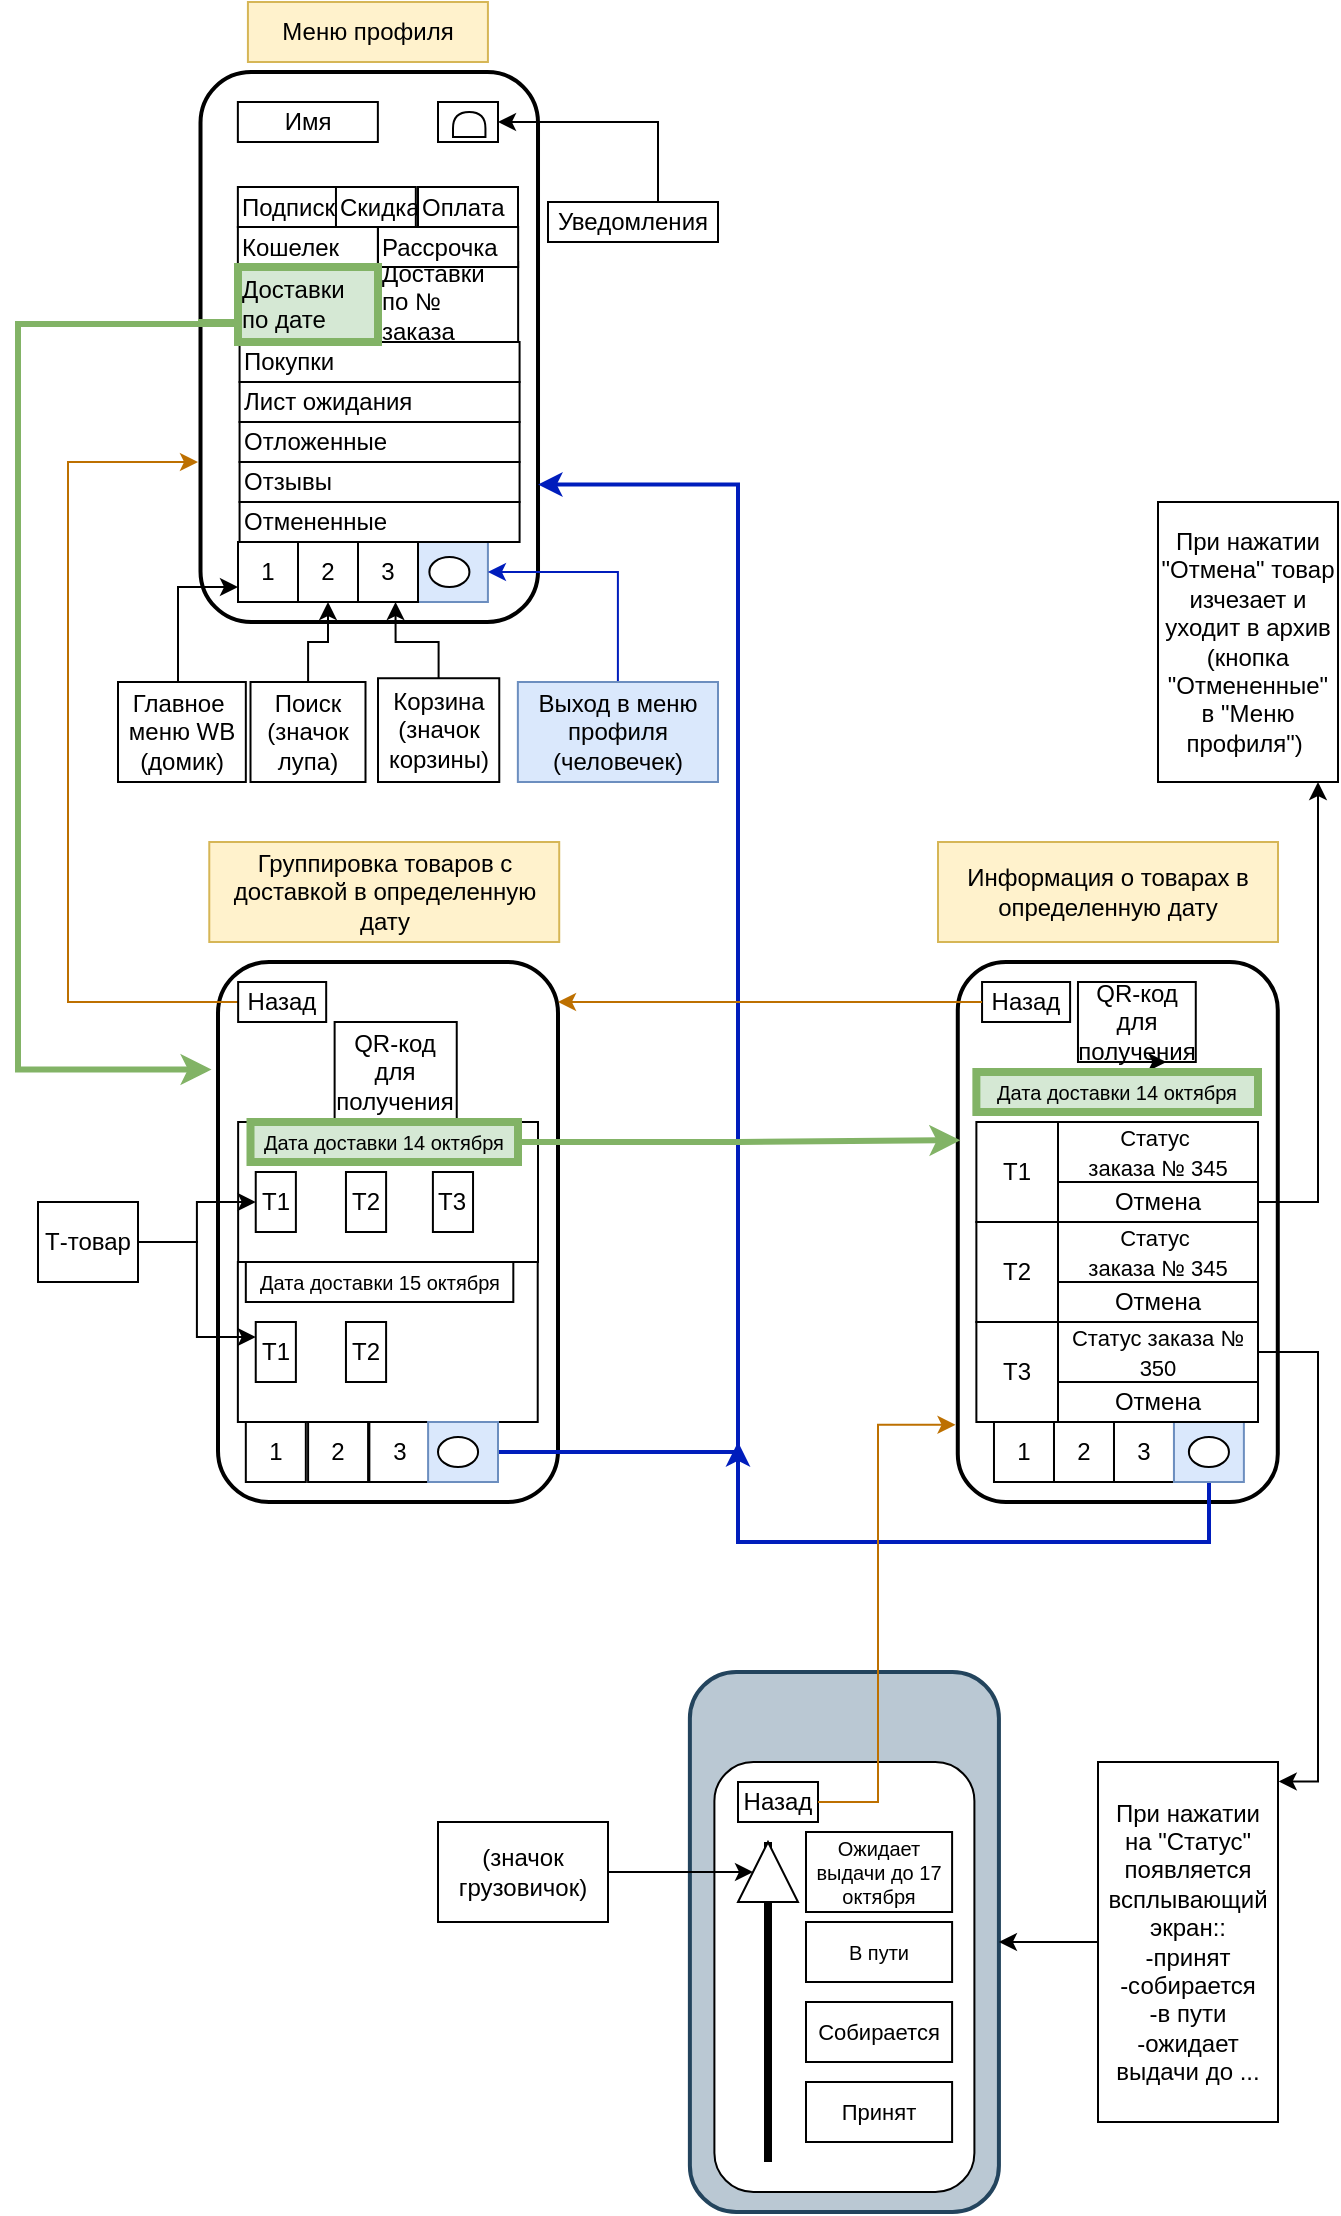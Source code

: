 <mxfile version="24.7.17">
  <diagram name="Страница — 1" id="18fFIu95Zde8k4f31owS">
    <mxGraphModel dx="1040" dy="606" grid="1" gridSize="10" guides="1" tooltips="1" connect="1" arrows="1" fold="1" page="1" pageScale="1" pageWidth="827" pageHeight="1169" math="0" shadow="0">
      <root>
        <mxCell id="0" />
        <mxCell id="1" parent="0" />
        <mxCell id="nevb3saH_B1YmjPPsue9-28" value="" style="rounded=1;whiteSpace=wrap;html=1;fillColor=#bac8d3;strokeColor=#23445d;strokeWidth=2;" vertex="1" parent="1">
          <mxGeometry x="355.94" y="845" width="154.52" height="270" as="geometry" />
        </mxCell>
        <mxCell id="rWrGN3gHzVz8Coaauby0-2" value="" style="rounded=1;whiteSpace=wrap;html=1;rotation=90;strokeWidth=2;" parent="1" vertex="1">
          <mxGeometry x="58.13" y="98.13" width="275" height="168.75" as="geometry" />
        </mxCell>
        <mxCell id="rWrGN3gHzVz8Coaauby0-6" value="" style="rounded=1;whiteSpace=wrap;html=1;rotation=90;strokeWidth=2;" parent="1" vertex="1">
          <mxGeometry x="434.89" y="545" width="270" height="160" as="geometry" />
        </mxCell>
        <mxCell id="rWrGN3gHzVz8Coaauby0-7" value="&lt;span style=&quot;color: rgba(0, 0, 0, 0); font-family: monospace; font-size: 0px; text-align: start; text-wrap: nowrap;&quot;&gt;%3CmxGraphModel%3E%3Croot%3E%3CmxCell%20id%3D%220%22%2F%3E%3CmxCell%20id%3D%221%22%20parent%3D%220%22%2F%3E%3CmxCell%20id%3D%222%22%20value%3D%22%26lt%3Bfont%20style%3D%26quot%3Bfont-size%3A%209px%3B%26quot%3B%26gt%3B%D0%94%D0%B0%D1%82%D0%B0%20%D0%B4%D0%BE%D1%81%D1%82%D0%B0%D0%B2%D0%BA%D0%B8%3A%2014%20%D0%BE%D0%BA%D1%82%D1%8F%D0%B1%D1%80%D1%8F%26lt%3B%2Ffont%26gt%3B%22%20style%3D%22rounded%3D0%3BwhiteSpace%3Dwrap%3Bhtml%3D1%3BfillColor%3D%23f8cecc%3BstrokeColor%3D%23FF3333%3BstrokeWidth%3D4%3B%22%20vertex%3D%221%22%20parent%3D%221%22%3E%3CmxGeometry%20x%3D%22419.93%22%20y%3D%22160%22%20width%3D%22130.07%22%20height%3D%2220%22%20as%3D%22geometry%22%2F%3E%3C%2FmxCell%3E%3C%2Froot%3E%3C%2FmxGraphModel%3E&lt;/span&gt;" style="rounded=1;whiteSpace=wrap;html=1;rotation=90;strokeWidth=2;" parent="1" vertex="1">
          <mxGeometry x="70" y="540" width="270" height="170" as="geometry" />
        </mxCell>
        <mxCell id="rWrGN3gHzVz8Coaauby0-9" value="Имя" style="rounded=0;whiteSpace=wrap;html=1;" parent="1" vertex="1">
          <mxGeometry x="129.93" y="60" width="70" height="20" as="geometry" />
        </mxCell>
        <mxCell id="rWrGN3gHzVz8Coaauby0-10" value="Кошелек" style="rounded=0;whiteSpace=wrap;html=1;align=left;" parent="1" vertex="1">
          <mxGeometry x="129.93" y="122.5" width="70" height="20" as="geometry" />
        </mxCell>
        <mxCell id="rWrGN3gHzVz8Coaauby0-11" value="Доставки&lt;div&gt;по № заказа&lt;/div&gt;" style="rounded=0;whiteSpace=wrap;html=1;strokeWidth=1;align=left;" parent="1" vertex="1">
          <mxGeometry x="200" y="140" width="70.07" height="40" as="geometry" />
        </mxCell>
        <mxCell id="rWrGN3gHzVz8Coaauby0-12" value="Покупки" style="rounded=0;whiteSpace=wrap;html=1;align=left;" parent="1" vertex="1">
          <mxGeometry x="130.79" y="180" width="140" height="20" as="geometry" />
        </mxCell>
        <mxCell id="rWrGN3gHzVz8Coaauby0-13" value="Лист ожидания" style="rounded=0;whiteSpace=wrap;html=1;align=left;" parent="1" vertex="1">
          <mxGeometry x="130.79" y="200" width="140" height="20" as="geometry" />
        </mxCell>
        <mxCell id="rWrGN3gHzVz8Coaauby0-14" value="Отложенные" style="rounded=0;whiteSpace=wrap;html=1;align=left;" parent="1" vertex="1">
          <mxGeometry x="130.79" y="220" width="140" height="20" as="geometry" />
        </mxCell>
        <mxCell id="rWrGN3gHzVz8Coaauby0-15" value="Отзывы" style="rounded=0;whiteSpace=wrap;html=1;align=left;" parent="1" vertex="1">
          <mxGeometry x="130.79" y="240" width="140" height="20" as="geometry" />
        </mxCell>
        <mxCell id="rWrGN3gHzVz8Coaauby0-16" value="" style="rounded=0;whiteSpace=wrap;html=1;" parent="1" vertex="1">
          <mxGeometry x="230" y="60" width="30" height="20" as="geometry" />
        </mxCell>
        <mxCell id="rWrGN3gHzVz8Coaauby0-17" value="" style="shape=delay;whiteSpace=wrap;html=1;rotation=-90;" parent="1" vertex="1">
          <mxGeometry x="239.37" y="63.17" width="12.48" height="16.22" as="geometry" />
        </mxCell>
        <mxCell id="rWrGN3gHzVz8Coaauby0-23" value="Рассрочка" style="rounded=0;whiteSpace=wrap;html=1;align=left;" parent="1" vertex="1">
          <mxGeometry x="200" y="122.5" width="70.07" height="20" as="geometry" />
        </mxCell>
        <mxCell id="rWrGN3gHzVz8Coaauby0-25" value="Подписка" style="rounded=0;whiteSpace=wrap;html=1;align=left;" parent="1" vertex="1">
          <mxGeometry x="129.93" y="102.5" width="50.07" height="20" as="geometry" />
        </mxCell>
        <mxCell id="rWrGN3gHzVz8Coaauby0-26" value="Скидка" style="rounded=0;whiteSpace=wrap;html=1;align=left;" parent="1" vertex="1">
          <mxGeometry x="178.98" y="102.5" width="39.93" height="20" as="geometry" />
        </mxCell>
        <mxCell id="rWrGN3gHzVz8Coaauby0-27" value="Оплата" style="rounded=0;whiteSpace=wrap;html=1;align=left;" parent="1" vertex="1">
          <mxGeometry x="220" y="102.5" width="50" height="20" as="geometry" />
        </mxCell>
        <mxCell id="rWrGN3gHzVz8Coaauby0-50" value="QR-код для получения" style="rounded=0;whiteSpace=wrap;html=1;" parent="1" vertex="1">
          <mxGeometry x="178.31" y="520" width="61.06" height="50" as="geometry" />
        </mxCell>
        <mxCell id="rWrGN3gHzVz8Coaauby0-55" value="QR-код для получения" style="rounded=0;whiteSpace=wrap;html=1;" parent="1" vertex="1">
          <mxGeometry x="549.99" y="500" width="58.9" height="40" as="geometry" />
        </mxCell>
        <mxCell id="uTUmELYXSPTPNxnE2Mq3-58" style="edgeStyle=orthogonalEdgeStyle;rounded=0;orthogonalLoop=1;jettySize=auto;html=1;exitX=0;exitY=0.5;exitDx=0;exitDy=0;fillColor=#f0a30a;strokeColor=#BD7000;" parent="1" source="rWrGN3gHzVz8Coaauby0-57" edge="1">
          <mxGeometry relative="1" as="geometry">
            <mxPoint x="110" y="240" as="targetPoint" />
            <mxPoint x="70.0" y="450" as="sourcePoint" />
            <Array as="points">
              <mxPoint x="45" y="510" />
              <mxPoint x="45" y="240" />
            </Array>
          </mxGeometry>
        </mxCell>
        <mxCell id="rWrGN3gHzVz8Coaauby0-57" value="Назад" style="rounded=0;whiteSpace=wrap;html=1;" parent="1" vertex="1">
          <mxGeometry x="130.07" y="500" width="44.02" height="20" as="geometry" />
        </mxCell>
        <mxCell id="rWrGN3gHzVz8Coaauby0-61" value="&lt;font style=&quot;font-size: 11px;&quot;&gt;Статус&amp;nbsp;&lt;/font&gt;&lt;div&gt;&lt;font style=&quot;font-size: 11px;&quot;&gt;заказа&amp;nbsp;&lt;/font&gt;&lt;span style=&quot;font-size: 11px; background-color: initial;&quot;&gt;№ 345&lt;/span&gt;&lt;/div&gt;" style="rounded=0;whiteSpace=wrap;html=1;" parent="1" vertex="1">
          <mxGeometry x="540" y="570" width="100" height="30" as="geometry" />
        </mxCell>
        <mxCell id="rWrGN3gHzVz8Coaauby0-83" value="Назад" style="rounded=0;whiteSpace=wrap;html=1;" parent="1" vertex="1">
          <mxGeometry x="502.03" y="500" width="44.02" height="20" as="geometry" />
        </mxCell>
        <mxCell id="uTUmELYXSPTPNxnE2Mq3-1" value="" style="rounded=0;whiteSpace=wrap;html=1;fillColor=#dae8fc;strokeColor=#6c8ebf;" parent="1" vertex="1">
          <mxGeometry x="220.01" y="280" width="34.95" height="30" as="geometry" />
        </mxCell>
        <mxCell id="uTUmELYXSPTPNxnE2Mq3-2" value="" style="ellipse;whiteSpace=wrap;html=1;" parent="1" vertex="1">
          <mxGeometry x="225.68" y="287.5" width="20.04" height="15" as="geometry" />
        </mxCell>
        <mxCell id="uTUmELYXSPTPNxnE2Mq3-3" value="1" style="rounded=0;whiteSpace=wrap;html=1;" parent="1" vertex="1">
          <mxGeometry x="130" y="280" width="30" height="30" as="geometry" />
        </mxCell>
        <mxCell id="uTUmELYXSPTPNxnE2Mq3-4" value="2" style="rounded=0;whiteSpace=wrap;html=1;" parent="1" vertex="1">
          <mxGeometry x="160" y="280" width="30" height="30" as="geometry" />
        </mxCell>
        <mxCell id="uTUmELYXSPTPNxnE2Mq3-56" style="edgeStyle=orthogonalEdgeStyle;rounded=0;orthogonalLoop=1;jettySize=auto;html=1;entryX=1;entryY=0.5;entryDx=0;entryDy=0;fillColor=#0050ef;strokeColor=#001DBC;" parent="1" source="uTUmELYXSPTPNxnE2Mq3-7" target="uTUmELYXSPTPNxnE2Mq3-1" edge="1">
          <mxGeometry relative="1" as="geometry">
            <Array as="points">
              <mxPoint x="320" y="295" />
            </Array>
          </mxGeometry>
        </mxCell>
        <mxCell id="uTUmELYXSPTPNxnE2Mq3-7" value="Выход в меню профиля (человечек)" style="rounded=0;whiteSpace=wrap;html=1;fillColor=#dae8fc;strokeColor=#6c8ebf;" parent="1" vertex="1">
          <mxGeometry x="269.93" y="350" width="100.07" height="50" as="geometry" />
        </mxCell>
        <mxCell id="uTUmELYXSPTPNxnE2Mq3-8" value="Меню профиля" style="rounded=0;whiteSpace=wrap;html=1;fillColor=#fff2cc;strokeColor=#d6b656;" parent="1" vertex="1">
          <mxGeometry x="134.96" y="10" width="120" height="30" as="geometry" />
        </mxCell>
        <mxCell id="uTUmELYXSPTPNxnE2Mq3-49" style="edgeStyle=orthogonalEdgeStyle;rounded=0;orthogonalLoop=1;jettySize=auto;html=1;entryX=0;entryY=0.75;entryDx=0;entryDy=0;" parent="1" source="uTUmELYXSPTPNxnE2Mq3-10" target="uTUmELYXSPTPNxnE2Mq3-3" edge="1">
          <mxGeometry relative="1" as="geometry">
            <Array as="points">
              <mxPoint x="100" y="303" />
            </Array>
          </mxGeometry>
        </mxCell>
        <mxCell id="uTUmELYXSPTPNxnE2Mq3-10" value="Главное&amp;nbsp;&lt;div&gt;меню WB (домик)&lt;/div&gt;" style="rounded=0;whiteSpace=wrap;html=1;" parent="1" vertex="1">
          <mxGeometry x="70" y="350" width="63.91" height="50" as="geometry" />
        </mxCell>
        <mxCell id="uTUmELYXSPTPNxnE2Mq3-15" value="" style="edgeStyle=orthogonalEdgeStyle;rounded=0;orthogonalLoop=1;jettySize=auto;html=1;entryX=0.25;entryY=1;entryDx=0;entryDy=0;" parent="1" source="uTUmELYXSPTPNxnE2Mq3-11" edge="1">
          <mxGeometry relative="1" as="geometry">
            <mxPoint x="208.763" y="310" as="targetPoint" />
            <Array as="points">
              <mxPoint x="231" y="330" />
              <mxPoint x="209" y="330" />
            </Array>
          </mxGeometry>
        </mxCell>
        <mxCell id="uTUmELYXSPTPNxnE2Mq3-11" value="Корзина (значок корзины)" style="rounded=0;whiteSpace=wrap;html=1;direction=south;" parent="1" vertex="1">
          <mxGeometry x="200" y="348.12" width="60.63" height="51.88" as="geometry" />
        </mxCell>
        <mxCell id="uTUmELYXSPTPNxnE2Mq3-50" style="edgeStyle=orthogonalEdgeStyle;rounded=0;orthogonalLoop=1;jettySize=auto;html=1;entryX=0.5;entryY=1;entryDx=0;entryDy=0;" parent="1" source="uTUmELYXSPTPNxnE2Mq3-12" target="uTUmELYXSPTPNxnE2Mq3-4" edge="1">
          <mxGeometry relative="1" as="geometry" />
        </mxCell>
        <mxCell id="uTUmELYXSPTPNxnE2Mq3-12" value="Поиск (значок лупа)" style="rounded=0;whiteSpace=wrap;html=1;" parent="1" vertex="1">
          <mxGeometry x="136.25" y="350" width="57.5" height="50" as="geometry" />
        </mxCell>
        <mxCell id="uTUmELYXSPTPNxnE2Mq3-28" value="3" style="rounded=0;whiteSpace=wrap;html=1;" parent="1" vertex="1">
          <mxGeometry x="190" y="280" width="30" height="30" as="geometry" />
        </mxCell>
        <mxCell id="uTUmELYXSPTPNxnE2Mq3-45" value="Уведомления" style="rounded=0;whiteSpace=wrap;html=1;" parent="1" vertex="1">
          <mxGeometry x="285" y="110" width="85" height="20" as="geometry" />
        </mxCell>
        <mxCell id="uTUmELYXSPTPNxnE2Mq3-46" value="Доставки&amp;nbsp;&lt;div&gt;по дате&lt;/div&gt;" style="rounded=0;whiteSpace=wrap;html=1;fillColor=#d5e8d4;strokeColor=#82b366;strokeWidth=4;align=left;" parent="1" vertex="1">
          <mxGeometry x="130" y="142.5" width="70" height="37.5" as="geometry" />
        </mxCell>
        <mxCell id="uTUmELYXSPTPNxnE2Mq3-57" style="edgeStyle=orthogonalEdgeStyle;rounded=0;orthogonalLoop=1;jettySize=auto;html=1;entryX=0.199;entryY=1.019;entryDx=0;entryDy=0;entryPerimeter=0;strokeWidth=3;strokeColor=#82b366;fillColor=#d5e8d4;" parent="1" target="rWrGN3gHzVz8Coaauby0-7" edge="1">
          <mxGeometry relative="1" as="geometry">
            <mxPoint x="110" y="170" as="sourcePoint" />
            <Array as="points">
              <mxPoint x="130" y="170" />
              <mxPoint x="130" y="171" />
              <mxPoint x="20" y="171" />
              <mxPoint x="20" y="544" />
            </Array>
          </mxGeometry>
        </mxCell>
        <mxCell id="uTUmELYXSPTPNxnE2Mq3-59" value="" style="rounded=0;whiteSpace=wrap;html=1;" parent="1" vertex="1">
          <mxGeometry x="130.07" y="570" width="149.93" height="70" as="geometry" />
        </mxCell>
        <mxCell id="uTUmELYXSPTPNxnE2Mq3-60" value="" style="rounded=0;whiteSpace=wrap;html=1;" parent="1" vertex="1">
          <mxGeometry x="129.93" y="640" width="149.93" height="80" as="geometry" />
        </mxCell>
        <mxCell id="uTUmELYXSPTPNxnE2Mq3-62" value="3" style="rounded=0;whiteSpace=wrap;html=1;" parent="1" vertex="1">
          <mxGeometry x="195.68" y="720" width="30" height="30" as="geometry" />
        </mxCell>
        <mxCell id="uTUmELYXSPTPNxnE2Mq3-63" value="2" style="rounded=0;whiteSpace=wrap;html=1;" parent="1" vertex="1">
          <mxGeometry x="165.05" y="720" width="30" height="30" as="geometry" />
        </mxCell>
        <mxCell id="uTUmELYXSPTPNxnE2Mq3-64" value="1" style="rounded=0;whiteSpace=wrap;html=1;" parent="1" vertex="1">
          <mxGeometry x="133.91" y="720" width="30" height="30" as="geometry" />
        </mxCell>
        <mxCell id="uTUmELYXSPTPNxnE2Mq3-85" style="edgeStyle=orthogonalEdgeStyle;rounded=0;orthogonalLoop=1;jettySize=auto;html=1;entryX=0.75;entryY=0;entryDx=0;entryDy=0;fillColor=#0050ef;strokeColor=#001DBC;strokeWidth=2;" parent="1" source="uTUmELYXSPTPNxnE2Mq3-65" target="rWrGN3gHzVz8Coaauby0-2" edge="1">
          <mxGeometry relative="1" as="geometry">
            <Array as="points">
              <mxPoint x="380" y="735" />
              <mxPoint x="380" y="251" />
            </Array>
          </mxGeometry>
        </mxCell>
        <mxCell id="uTUmELYXSPTPNxnE2Mq3-65" value="" style="rounded=0;whiteSpace=wrap;html=1;fillColor=#dae8fc;strokeColor=#6c8ebf;" parent="1" vertex="1">
          <mxGeometry x="225.05" y="720" width="34.95" height="30" as="geometry" />
        </mxCell>
        <mxCell id="uTUmELYXSPTPNxnE2Mq3-66" value="" style="ellipse;whiteSpace=wrap;html=1;" parent="1" vertex="1">
          <mxGeometry x="230.0" y="727.5" width="20.04" height="15" as="geometry" />
        </mxCell>
        <mxCell id="uTUmELYXSPTPNxnE2Mq3-72" value="Группировка товаров с доставкой в определенную дату" style="rounded=0;whiteSpace=wrap;html=1;fillColor=#fff2cc;strokeColor=#d6b656;" parent="1" vertex="1">
          <mxGeometry x="115.64" y="430" width="174.97" height="50" as="geometry" />
        </mxCell>
        <mxCell id="uTUmELYXSPTPNxnE2Mq3-73" value="&lt;font style=&quot;font-size: 10px;&quot;&gt;Дата доставки 14 октября&lt;/font&gt;" style="rounded=0;whiteSpace=wrap;html=1;fillColor=#d5e8d4;strokeColor=#82b366;strokeWidth=4;" parent="1" vertex="1">
          <mxGeometry x="136.25" y="570" width="133.75" height="20" as="geometry" />
        </mxCell>
        <mxCell id="uTUmELYXSPTPNxnE2Mq3-74" value="&lt;font style=&quot;font-size: 10px;&quot;&gt;Дата доставки 15 октября&lt;/font&gt;" style="rounded=0;whiteSpace=wrap;html=1;" parent="1" vertex="1">
          <mxGeometry x="133.91" y="640" width="133.75" height="20" as="geometry" />
        </mxCell>
        <mxCell id="uTUmELYXSPTPNxnE2Mq3-75" value="Т1" style="rounded=0;whiteSpace=wrap;html=1;" parent="1" vertex="1">
          <mxGeometry x="138.87" y="670" width="20.07" height="30" as="geometry" />
        </mxCell>
        <mxCell id="uTUmELYXSPTPNxnE2Mq3-76" value="Т3" style="rounded=0;whiteSpace=wrap;html=1;" parent="1" vertex="1">
          <mxGeometry x="227.45" y="595" width="20.07" height="30" as="geometry" />
        </mxCell>
        <mxCell id="uTUmELYXSPTPNxnE2Mq3-77" value="Т2" style="rounded=0;whiteSpace=wrap;html=1;" parent="1" vertex="1">
          <mxGeometry x="183.98" y="595" width="20.07" height="30" as="geometry" />
        </mxCell>
        <mxCell id="uTUmELYXSPTPNxnE2Mq3-78" value="Т1" style="rounded=0;whiteSpace=wrap;html=1;" parent="1" vertex="1">
          <mxGeometry x="138.87" y="595" width="20.07" height="30" as="geometry" />
        </mxCell>
        <mxCell id="uTUmELYXSPTPNxnE2Mq3-84" value="Т2" style="rounded=0;whiteSpace=wrap;html=1;" parent="1" vertex="1">
          <mxGeometry x="183.98" y="670" width="20.07" height="30" as="geometry" />
        </mxCell>
        <mxCell id="uTUmELYXSPTPNxnE2Mq3-86" value="3" style="rounded=0;whiteSpace=wrap;html=1;" parent="1" vertex="1">
          <mxGeometry x="567.99" y="720" width="30" height="30" as="geometry" />
        </mxCell>
        <mxCell id="uTUmELYXSPTPNxnE2Mq3-87" value="2" style="rounded=0;whiteSpace=wrap;html=1;" parent="1" vertex="1">
          <mxGeometry x="537.99" y="720" width="30" height="30" as="geometry" />
        </mxCell>
        <mxCell id="uTUmELYXSPTPNxnE2Mq3-88" value="1" style="rounded=0;whiteSpace=wrap;html=1;" parent="1" vertex="1">
          <mxGeometry x="507.99" y="720" width="30" height="30" as="geometry" />
        </mxCell>
        <mxCell id="nevb3saH_B1YmjPPsue9-86" style="edgeStyle=orthogonalEdgeStyle;rounded=0;orthogonalLoop=1;jettySize=auto;html=1;strokeWidth=2;fillColor=#0050ef;strokeColor=#001DBC;" edge="1" parent="1" source="uTUmELYXSPTPNxnE2Mq3-90">
          <mxGeometry relative="1" as="geometry">
            <mxPoint x="380" y="730" as="targetPoint" />
            <Array as="points">
              <mxPoint x="616" y="780" />
              <mxPoint x="380" y="780" />
            </Array>
          </mxGeometry>
        </mxCell>
        <mxCell id="uTUmELYXSPTPNxnE2Mq3-90" value="" style="rounded=0;whiteSpace=wrap;html=1;fillColor=#dae8fc;strokeColor=#6c8ebf;" parent="1" vertex="1">
          <mxGeometry x="597.99" y="720" width="34.95" height="30" as="geometry" />
        </mxCell>
        <mxCell id="uTUmELYXSPTPNxnE2Mq3-91" value="" style="ellipse;whiteSpace=wrap;html=1;" parent="1" vertex="1">
          <mxGeometry x="605.44" y="727.5" width="20.04" height="15" as="geometry" />
        </mxCell>
        <mxCell id="uTUmELYXSPTPNxnE2Mq3-93" style="edgeStyle=orthogonalEdgeStyle;rounded=0;orthogonalLoop=1;jettySize=auto;html=1;entryX=0.33;entryY=0.992;entryDx=0;entryDy=0;entryPerimeter=0;strokeColor=#82b366;strokeWidth=3;fillColor=#d5e8d4;" parent="1" source="uTUmELYXSPTPNxnE2Mq3-73" target="rWrGN3gHzVz8Coaauby0-6" edge="1">
          <mxGeometry relative="1" as="geometry" />
        </mxCell>
        <mxCell id="uTUmELYXSPTPNxnE2Mq3-100" value="&lt;font style=&quot;font-size: 11px;&quot;&gt;Статус заказа № 350&lt;/font&gt;" style="rounded=0;whiteSpace=wrap;html=1;" parent="1" vertex="1">
          <mxGeometry x="540" y="670" width="100" height="30" as="geometry" />
        </mxCell>
        <mxCell id="uTUmELYXSPTPNxnE2Mq3-103" value="Отм&lt;span style=&quot;color: rgba(0, 0, 0, 0); font-family: monospace; font-size: 0px; text-align: start; text-wrap: nowrap;&quot;&gt;%3CmxGraphModel%3E%3Croot%3E%3CmxCell%20id%3D%220%22%2F%3E%3CmxCell%20id%3D%221%22%20parent%3D%220%22%2F%3E%3CmxCell%20id%3D%222%22%20value%3D%22%D0%A1%D1%82%D0%B0%D1%82%D1%83%D1%81%22%20style%3D%22rounded%3D0%3BwhiteSpace%3Dwrap%3Bhtml%3D1%3B%22%20vertex%3D%221%22%20parent%3D%221%22%3E%3CmxGeometry%20x%3D%22549.99%22%20y%3D%22570%22%20width%3D%2252.01%22%20height%3D%2220%22%20as%3D%22geometry%22%2F%3E%3C%2FmxCell%3E%3C%2Froot%3E%3C%2FmxGraphModel%3E&lt;/span&gt;&lt;span style=&quot;color: rgba(0, 0, 0, 0); font-family: monospace; font-size: 0px; text-align: start; text-wrap: nowrap;&quot;&gt;%3CmxGraphModel%3E%3Croot%3E%3CmxCell%20id%3D%220%22%2F%3E%3CmxCell%20id%3D%221%22%20parent%3D%220%22%2F%3E%3CmxCell%20id%3D%222%22%20value%3D%22%D0%A1%D1%82%D0%B0%D1%82%D1%83%D1%81%22%20style%3D%22rounded%3D0%3BwhiteSpace%3Dwrap%3Bhtml%3D1%3B%22%20vertex%3D%221%22%20parent%3D%221%22%3E%3CmxGeometry%20x%3D%22549.99%22%20y%3D%22570%22%20width%3D%2252.01%22%20height%3D%2220%22%20as%3D%22geometry%22%2F%3E%3C%2FmxCell%3E%3C%2Froot%3E%3C%2FmxGraphModel%3E&lt;/span&gt;ена" style="rounded=0;whiteSpace=wrap;html=1;" parent="1" vertex="1">
          <mxGeometry x="540" y="700" width="100" height="20" as="geometry" />
        </mxCell>
        <mxCell id="uTUmELYXSPTPNxnE2Mq3-105" style="edgeStyle=orthogonalEdgeStyle;rounded=0;orthogonalLoop=1;jettySize=auto;html=1;exitX=0.5;exitY=1;exitDx=0;exitDy=0;entryX=0.75;entryY=1;entryDx=0;entryDy=0;" parent="1" source="rWrGN3gHzVz8Coaauby0-55" target="rWrGN3gHzVz8Coaauby0-55" edge="1">
          <mxGeometry relative="1" as="geometry" />
        </mxCell>
        <mxCell id="uTUmELYXSPTPNxnE2Mq3-109" value="Информация о товарах в определенную дату" style="rounded=0;whiteSpace=wrap;html=1;fillColor=#fff2cc;strokeColor=#d6b656;" parent="1" vertex="1">
          <mxGeometry x="480" y="430" width="170" height="50" as="geometry" />
        </mxCell>
        <mxCell id="nevb3saH_B1YmjPPsue9-5" value="&lt;font style=&quot;font-size: 10px;&quot;&gt;Дата доставки 14 октября&lt;/font&gt;" style="rounded=0;whiteSpace=wrap;html=1;fillColor=#d5e8d4;strokeColor=#82b366;strokeWidth=4;" vertex="1" parent="1">
          <mxGeometry x="499.19" y="545" width="140.81" height="20" as="geometry" />
        </mxCell>
        <mxCell id="nevb3saH_B1YmjPPsue9-7" style="edgeStyle=orthogonalEdgeStyle;rounded=0;orthogonalLoop=1;jettySize=auto;html=1;" edge="1" parent="1" source="uTUmELYXSPTPNxnE2Mq3-45">
          <mxGeometry relative="1" as="geometry">
            <mxPoint x="260" y="70" as="targetPoint" />
            <Array as="points">
              <mxPoint x="340" y="70" />
              <mxPoint x="260" y="70" />
            </Array>
          </mxGeometry>
        </mxCell>
        <mxCell id="nevb3saH_B1YmjPPsue9-34" value="" style="edgeStyle=orthogonalEdgeStyle;rounded=0;orthogonalLoop=1;jettySize=auto;html=1;" edge="1" parent="1" source="nevb3saH_B1YmjPPsue9-9" target="nevb3saH_B1YmjPPsue9-28">
          <mxGeometry relative="1" as="geometry" />
        </mxCell>
        <mxCell id="nevb3saH_B1YmjPPsue9-9" value="При нажатии на &quot;Статус&quot; появляется всплывающий экран::&lt;div&gt;-принят&lt;/div&gt;&lt;div&gt;-собирается&lt;br&gt;&lt;div&gt;-в пути&lt;/div&gt;&lt;div&gt;-ожидает выдачи до ...&lt;/div&gt;&lt;/div&gt;" style="rounded=0;whiteSpace=wrap;html=1;" vertex="1" parent="1">
          <mxGeometry x="560" y="890" width="90" height="180" as="geometry" />
        </mxCell>
        <mxCell id="nevb3saH_B1YmjPPsue9-13" style="edgeStyle=orthogonalEdgeStyle;rounded=0;orthogonalLoop=1;jettySize=auto;html=1;entryX=0;entryY=0.5;entryDx=0;entryDy=0;" edge="1" parent="1" source="nevb3saH_B1YmjPPsue9-12" target="uTUmELYXSPTPNxnE2Mq3-78">
          <mxGeometry relative="1" as="geometry" />
        </mxCell>
        <mxCell id="nevb3saH_B1YmjPPsue9-14" style="edgeStyle=orthogonalEdgeStyle;rounded=0;orthogonalLoop=1;jettySize=auto;html=1;entryX=0;entryY=0.25;entryDx=0;entryDy=0;" edge="1" parent="1" source="nevb3saH_B1YmjPPsue9-12" target="uTUmELYXSPTPNxnE2Mq3-75">
          <mxGeometry relative="1" as="geometry" />
        </mxCell>
        <mxCell id="nevb3saH_B1YmjPPsue9-12" value="Т-товар" style="rounded=0;whiteSpace=wrap;html=1;" vertex="1" parent="1">
          <mxGeometry x="30" y="610" width="50" height="40" as="geometry" />
        </mxCell>
        <mxCell id="nevb3saH_B1YmjPPsue9-87" style="edgeStyle=orthogonalEdgeStyle;rounded=0;orthogonalLoop=1;jettySize=auto;html=1;" edge="1" parent="1" source="nevb3saH_B1YmjPPsue9-17" target="nevb3saH_B1YmjPPsue9-88">
          <mxGeometry relative="1" as="geometry">
            <mxPoint x="700" y="480" as="targetPoint" />
            <Array as="points">
              <mxPoint x="670" y="610" />
            </Array>
          </mxGeometry>
        </mxCell>
        <mxCell id="nevb3saH_B1YmjPPsue9-17" value="Отм&lt;span style=&quot;color: rgba(0, 0, 0, 0); font-family: monospace; font-size: 0px; text-align: start; text-wrap: nowrap;&quot;&gt;%3CmxGraphModel%3E%3Croot%3E%3CmxCell%20id%3D%220%22%2F%3E%3CmxCell%20id%3D%221%22%20parent%3D%220%22%2F%3E%3CmxCell%20id%3D%222%22%20value%3D%22%D0%A1%D1%82%D0%B0%D1%82%D1%83%D1%81%22%20style%3D%22rounded%3D0%3BwhiteSpace%3Dwrap%3Bhtml%3D1%3B%22%20vertex%3D%221%22%20parent%3D%221%22%3E%3CmxGeometry%20x%3D%22549.99%22%20y%3D%22570%22%20width%3D%2252.01%22%20height%3D%2220%22%20as%3D%22geometry%22%2F%3E%3C%2FmxCell%3E%3C%2Froot%3E%3C%2FmxGraphModel%3E&lt;/span&gt;&lt;span style=&quot;color: rgba(0, 0, 0, 0); font-family: monospace; font-size: 0px; text-align: start; text-wrap: nowrap;&quot;&gt;%3CmxGraphModel%3E%3Croot%3E%3CmxCell%20id%3D%220%22%2F%3E%3CmxCell%20id%3D%221%22%20parent%3D%220%22%2F%3E%3CmxCell%20id%3D%222%22%20value%3D%22%D0%A1%D1%82%D0%B0%D1%82%D1%83%D1%81%22%20style%3D%22rounded%3D0%3BwhiteSpace%3Dwrap%3Bhtml%3D1%3B%22%20vertex%3D%221%22%20parent%3D%221%22%3E%3CmxGeometry%20x%3D%22549.99%22%20y%3D%22570%22%20width%3D%2252.01%22%20height%3D%2220%22%20as%3D%22geometry%22%2F%3E%3C%2FmxCell%3E%3C%2Froot%3E%3C%2FmxGraphModel%3E&lt;/span&gt;ена" style="rounded=0;whiteSpace=wrap;html=1;" vertex="1" parent="1">
          <mxGeometry x="540" y="600" width="100" height="20" as="geometry" />
        </mxCell>
        <mxCell id="nevb3saH_B1YmjPPsue9-18" value="Отм&lt;span style=&quot;color: rgba(0, 0, 0, 0); font-family: monospace; font-size: 0px; text-align: start; text-wrap: nowrap;&quot;&gt;%3CmxGraphModel%3E%3Croot%3E%3CmxCell%20id%3D%220%22%2F%3E%3CmxCell%20id%3D%221%22%20parent%3D%220%22%2F%3E%3CmxCell%20id%3D%222%22%20value%3D%22%D0%A1%D1%82%D0%B0%D1%82%D1%83%D1%81%22%20style%3D%22rounded%3D0%3BwhiteSpace%3Dwrap%3Bhtml%3D1%3B%22%20vertex%3D%221%22%20parent%3D%221%22%3E%3CmxGeometry%20x%3D%22549.99%22%20y%3D%22570%22%20width%3D%2252.01%22%20height%3D%2220%22%20as%3D%22geometry%22%2F%3E%3C%2FmxCell%3E%3C%2Froot%3E%3C%2FmxGraphModel%3E&lt;/span&gt;&lt;span style=&quot;color: rgba(0, 0, 0, 0); font-family: monospace; font-size: 0px; text-align: start; text-wrap: nowrap;&quot;&gt;%3CmxGraphModel%3E%3Croot%3E%3CmxCell%20id%3D%220%22%2F%3E%3CmxCell%20id%3D%221%22%20parent%3D%220%22%2F%3E%3CmxCell%20id%3D%222%22%20value%3D%22%D0%A1%D1%82%D0%B0%D1%82%D1%83%D1%81%22%20style%3D%22rounded%3D0%3BwhiteSpace%3Dwrap%3Bhtml%3D1%3B%22%20vertex%3D%221%22%20parent%3D%221%22%3E%3CmxGeometry%20x%3D%22549.99%22%20y%3D%22570%22%20width%3D%2252.01%22%20height%3D%2220%22%20as%3D%22geometry%22%2F%3E%3C%2FmxCell%3E%3C%2Froot%3E%3C%2FmxGraphModel%3E&lt;/span&gt;ена" style="rounded=0;whiteSpace=wrap;html=1;" vertex="1" parent="1">
          <mxGeometry x="540" y="650" width="100" height="20" as="geometry" />
        </mxCell>
        <mxCell id="nevb3saH_B1YmjPPsue9-20" value="&lt;font style=&quot;font-size: 11px;&quot;&gt;Статус&amp;nbsp;&lt;/font&gt;&lt;div&gt;&lt;font style=&quot;font-size: 11px;&quot;&gt;заказа&amp;nbsp;&lt;/font&gt;&lt;span style=&quot;font-size: 11px; background-color: initial;&quot;&gt;№ 345&lt;/span&gt;&lt;/div&gt;" style="rounded=0;whiteSpace=wrap;html=1;" vertex="1" parent="1">
          <mxGeometry x="540" y="620" width="100" height="30" as="geometry" />
        </mxCell>
        <mxCell id="nevb3saH_B1YmjPPsue9-23" value="Т1" style="rounded=0;whiteSpace=wrap;html=1;" vertex="1" parent="1">
          <mxGeometry x="499.19" y="570" width="40.81" height="50" as="geometry" />
        </mxCell>
        <mxCell id="nevb3saH_B1YmjPPsue9-24" value="Т2" style="rounded=0;whiteSpace=wrap;html=1;" vertex="1" parent="1">
          <mxGeometry x="499.19" y="620" width="40.81" height="50" as="geometry" />
        </mxCell>
        <mxCell id="nevb3saH_B1YmjPPsue9-25" value="Т3" style="rounded=0;whiteSpace=wrap;html=1;" vertex="1" parent="1">
          <mxGeometry x="499.19" y="670" width="40.81" height="50" as="geometry" />
        </mxCell>
        <mxCell id="nevb3saH_B1YmjPPsue9-30" style="edgeStyle=orthogonalEdgeStyle;rounded=0;orthogonalLoop=1;jettySize=auto;html=1;entryX=0.074;entryY=0;entryDx=0;entryDy=0;entryPerimeter=0;fillColor=#f0a30a;strokeColor=#BD7000;" edge="1" parent="1" source="rWrGN3gHzVz8Coaauby0-83" target="rWrGN3gHzVz8Coaauby0-7">
          <mxGeometry relative="1" as="geometry" />
        </mxCell>
        <mxCell id="nevb3saH_B1YmjPPsue9-73" value="" style="rounded=1;whiteSpace=wrap;html=1;" vertex="1" parent="1">
          <mxGeometry x="368.2" y="890" width="130" height="215" as="geometry" />
        </mxCell>
        <mxCell id="nevb3saH_B1YmjPPsue9-75" value="" style="line;strokeWidth=4;direction=south;html=1;perimeter=backbonePerimeter;points=[];outlineConnect=0;" vertex="1" parent="1">
          <mxGeometry x="390" y="930" width="10" height="160" as="geometry" />
        </mxCell>
        <mxCell id="nevb3saH_B1YmjPPsue9-76" value="" style="triangle;whiteSpace=wrap;html=1;rotation=-90;" vertex="1" parent="1">
          <mxGeometry x="380" y="930" width="30" height="30" as="geometry" />
        </mxCell>
        <mxCell id="nevb3saH_B1YmjPPsue9-77" value="Ожидает выдачи до 17 октября" style="rounded=0;whiteSpace=wrap;html=1;fontSize=10;" vertex="1" parent="1">
          <mxGeometry x="414" y="925" width="73.05" height="40" as="geometry" />
        </mxCell>
        <mxCell id="nevb3saH_B1YmjPPsue9-78" value="В пути" style="rounded=0;whiteSpace=wrap;html=1;fontSize=10;" vertex="1" parent="1">
          <mxGeometry x="414" y="970" width="73.05" height="30" as="geometry" />
        </mxCell>
        <mxCell id="nevb3saH_B1YmjPPsue9-79" value="&lt;font style=&quot;font-size: 11px;&quot;&gt;Собирается&lt;/font&gt;" style="rounded=0;whiteSpace=wrap;html=1;fontSize=10;" vertex="1" parent="1">
          <mxGeometry x="414" y="1010" width="73.05" height="30" as="geometry" />
        </mxCell>
        <mxCell id="nevb3saH_B1YmjPPsue9-80" value="&lt;font style=&quot;font-size: 11px;&quot;&gt;Принят&lt;/font&gt;" style="rounded=0;whiteSpace=wrap;html=1;fontSize=10;" vertex="1" parent="1">
          <mxGeometry x="414" y="1050" width="73.05" height="30" as="geometry" />
        </mxCell>
        <mxCell id="nevb3saH_B1YmjPPsue9-96" style="edgeStyle=orthogonalEdgeStyle;rounded=0;orthogonalLoop=1;jettySize=auto;html=1;entryX=0.5;entryY=0;entryDx=0;entryDy=0;" edge="1" parent="1" source="nevb3saH_B1YmjPPsue9-82" target="nevb3saH_B1YmjPPsue9-76">
          <mxGeometry relative="1" as="geometry" />
        </mxCell>
        <mxCell id="nevb3saH_B1YmjPPsue9-82" value="(значок грузовичок)" style="rounded=0;whiteSpace=wrap;html=1;" vertex="1" parent="1">
          <mxGeometry x="230" y="920" width="85" height="50" as="geometry" />
        </mxCell>
        <mxCell id="nevb3saH_B1YmjPPsue9-88" value="При нажатии &quot;Отмена&quot; товар изчезает и уходит в архив (кнопка &quot;Отмененные&quot; в &quot;Меню профиля&quot;)&amp;nbsp;" style="rounded=0;whiteSpace=wrap;html=1;" vertex="1" parent="1">
          <mxGeometry x="590" y="260" width="90" height="140" as="geometry" />
        </mxCell>
        <mxCell id="nevb3saH_B1YmjPPsue9-92" value="Назад" style="rounded=0;whiteSpace=wrap;html=1;" vertex="1" parent="1">
          <mxGeometry x="380" y="900" width="40" height="20" as="geometry" />
        </mxCell>
        <mxCell id="nevb3saH_B1YmjPPsue9-93" style="edgeStyle=orthogonalEdgeStyle;rounded=0;orthogonalLoop=1;jettySize=auto;html=1;entryX=0.857;entryY=1.007;entryDx=0;entryDy=0;entryPerimeter=0;fillColor=#f0a30a;strokeColor=#BD7000;" edge="1" parent="1" source="nevb3saH_B1YmjPPsue9-92" target="rWrGN3gHzVz8Coaauby0-6">
          <mxGeometry relative="1" as="geometry">
            <Array as="points">
              <mxPoint x="450" y="910" />
              <mxPoint x="450" y="721" />
            </Array>
          </mxGeometry>
        </mxCell>
        <mxCell id="nevb3saH_B1YmjPPsue9-94" value="Отмененные" style="rounded=0;whiteSpace=wrap;html=1;align=left;" vertex="1" parent="1">
          <mxGeometry x="130.79" y="260" width="140" height="20" as="geometry" />
        </mxCell>
        <mxCell id="nevb3saH_B1YmjPPsue9-98" style="edgeStyle=orthogonalEdgeStyle;rounded=0;orthogonalLoop=1;jettySize=auto;html=1;entryX=1.004;entryY=0.054;entryDx=0;entryDy=0;entryPerimeter=0;" edge="1" parent="1" source="uTUmELYXSPTPNxnE2Mq3-100" target="nevb3saH_B1YmjPPsue9-9">
          <mxGeometry relative="1" as="geometry">
            <Array as="points">
              <mxPoint x="670" y="685" />
              <mxPoint x="670" y="900" />
            </Array>
          </mxGeometry>
        </mxCell>
      </root>
    </mxGraphModel>
  </diagram>
</mxfile>
